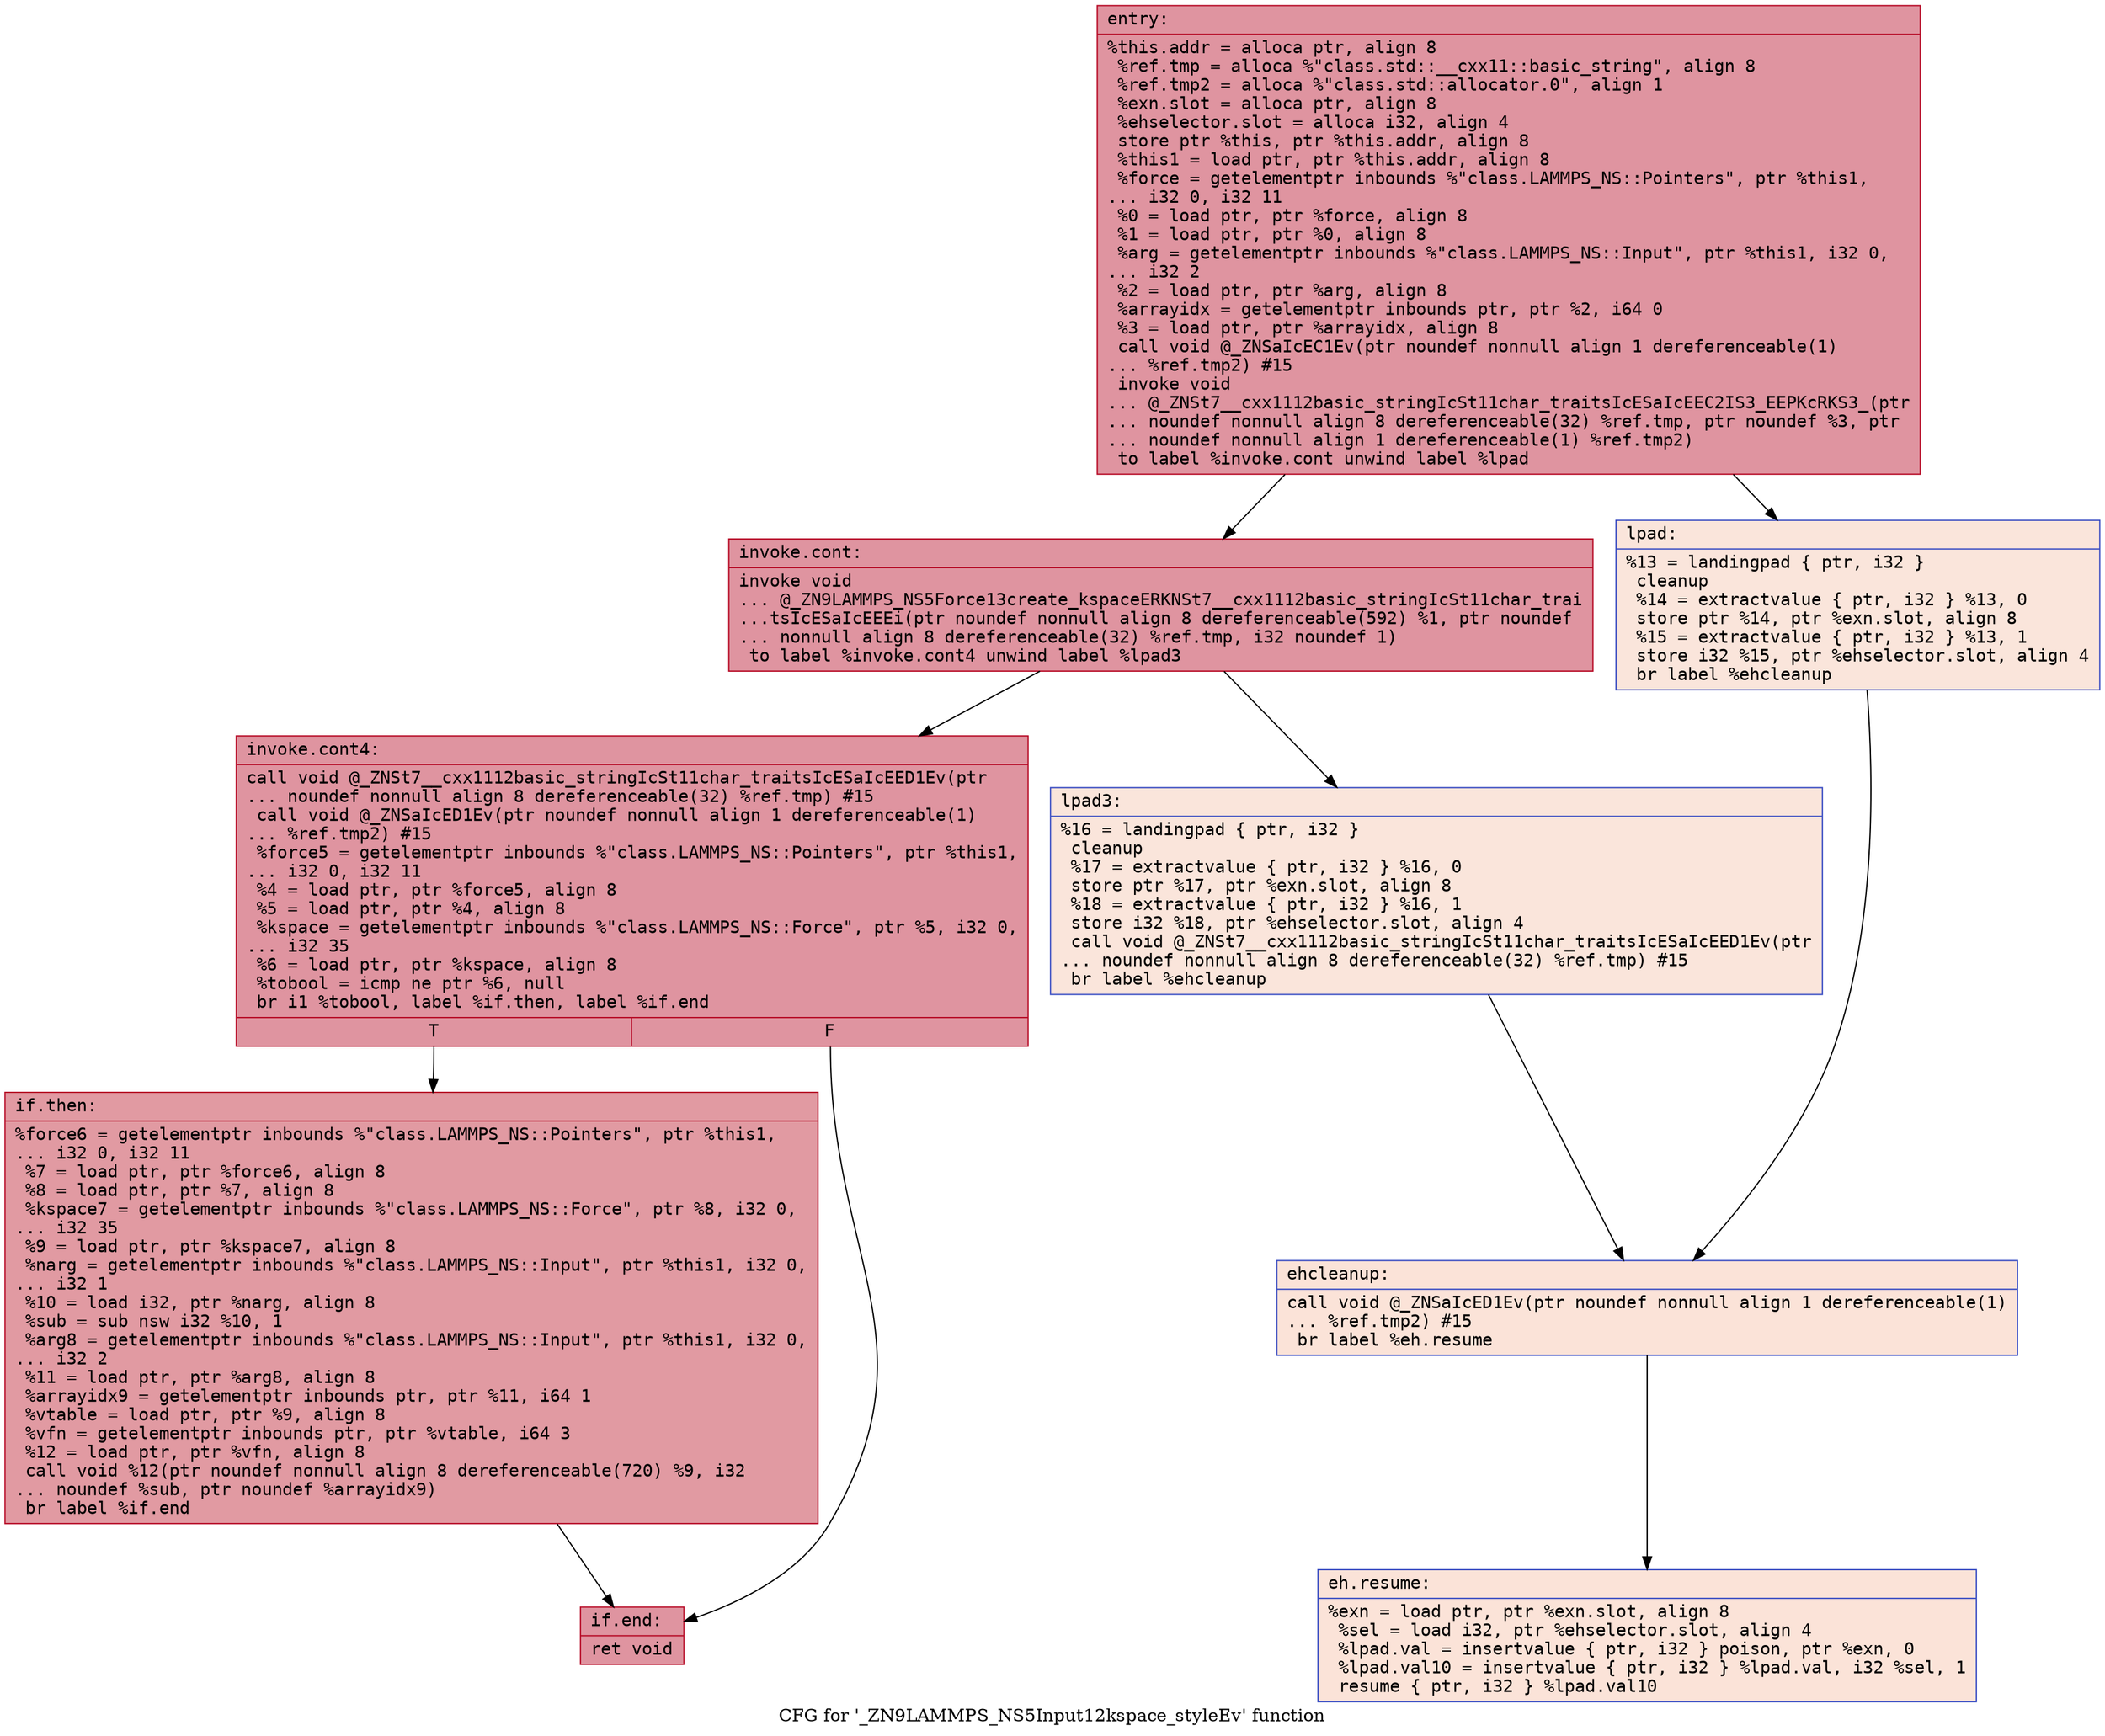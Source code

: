 digraph "CFG for '_ZN9LAMMPS_NS5Input12kspace_styleEv' function" {
	label="CFG for '_ZN9LAMMPS_NS5Input12kspace_styleEv' function";

	Node0x562873592670 [shape=record,color="#b70d28ff", style=filled, fillcolor="#b70d2870" fontname="Courier",label="{entry:\l|  %this.addr = alloca ptr, align 8\l  %ref.tmp = alloca %\"class.std::__cxx11::basic_string\", align 8\l  %ref.tmp2 = alloca %\"class.std::allocator.0\", align 1\l  %exn.slot = alloca ptr, align 8\l  %ehselector.slot = alloca i32, align 4\l  store ptr %this, ptr %this.addr, align 8\l  %this1 = load ptr, ptr %this.addr, align 8\l  %force = getelementptr inbounds %\"class.LAMMPS_NS::Pointers\", ptr %this1,\l... i32 0, i32 11\l  %0 = load ptr, ptr %force, align 8\l  %1 = load ptr, ptr %0, align 8\l  %arg = getelementptr inbounds %\"class.LAMMPS_NS::Input\", ptr %this1, i32 0,\l... i32 2\l  %2 = load ptr, ptr %arg, align 8\l  %arrayidx = getelementptr inbounds ptr, ptr %2, i64 0\l  %3 = load ptr, ptr %arrayidx, align 8\l  call void @_ZNSaIcEC1Ev(ptr noundef nonnull align 1 dereferenceable(1)\l... %ref.tmp2) #15\l  invoke void\l... @_ZNSt7__cxx1112basic_stringIcSt11char_traitsIcESaIcEEC2IS3_EEPKcRKS3_(ptr\l... noundef nonnull align 8 dereferenceable(32) %ref.tmp, ptr noundef %3, ptr\l... noundef nonnull align 1 dereferenceable(1) %ref.tmp2)\l          to label %invoke.cont unwind label %lpad\l}"];
	Node0x562873592670 -> Node0x562873593070[tooltip="entry -> invoke.cont\nProbability 100.00%" ];
	Node0x562873592670 -> Node0x5628735930f0[tooltip="entry -> lpad\nProbability 0.00%" ];
	Node0x562873593070 [shape=record,color="#b70d28ff", style=filled, fillcolor="#b70d2870" fontname="Courier",label="{invoke.cont:\l|  invoke void\l... @_ZN9LAMMPS_NS5Force13create_kspaceERKNSt7__cxx1112basic_stringIcSt11char_trai\l...tsIcESaIcEEEi(ptr noundef nonnull align 8 dereferenceable(592) %1, ptr noundef\l... nonnull align 8 dereferenceable(32) %ref.tmp, i32 noundef 1)\l          to label %invoke.cont4 unwind label %lpad3\l}"];
	Node0x562873593070 -> Node0x562873593020[tooltip="invoke.cont -> invoke.cont4\nProbability 100.00%" ];
	Node0x562873593070 -> Node0x562873593530[tooltip="invoke.cont -> lpad3\nProbability 0.00%" ];
	Node0x562873593020 [shape=record,color="#b70d28ff", style=filled, fillcolor="#b70d2870" fontname="Courier",label="{invoke.cont4:\l|  call void @_ZNSt7__cxx1112basic_stringIcSt11char_traitsIcESaIcEED1Ev(ptr\l... noundef nonnull align 8 dereferenceable(32) %ref.tmp) #15\l  call void @_ZNSaIcED1Ev(ptr noundef nonnull align 1 dereferenceable(1)\l... %ref.tmp2) #15\l  %force5 = getelementptr inbounds %\"class.LAMMPS_NS::Pointers\", ptr %this1,\l... i32 0, i32 11\l  %4 = load ptr, ptr %force5, align 8\l  %5 = load ptr, ptr %4, align 8\l  %kspace = getelementptr inbounds %\"class.LAMMPS_NS::Force\", ptr %5, i32 0,\l... i32 35\l  %6 = load ptr, ptr %kspace, align 8\l  %tobool = icmp ne ptr %6, null\l  br i1 %tobool, label %if.then, label %if.end\l|{<s0>T|<s1>F}}"];
	Node0x562873593020:s0 -> Node0x562873593e00[tooltip="invoke.cont4 -> if.then\nProbability 62.50%" ];
	Node0x562873593020:s1 -> Node0x562873593e70[tooltip="invoke.cont4 -> if.end\nProbability 37.50%" ];
	Node0x562873593e00 [shape=record,color="#b70d28ff", style=filled, fillcolor="#bb1b2c70" fontname="Courier",label="{if.then:\l|  %force6 = getelementptr inbounds %\"class.LAMMPS_NS::Pointers\", ptr %this1,\l... i32 0, i32 11\l  %7 = load ptr, ptr %force6, align 8\l  %8 = load ptr, ptr %7, align 8\l  %kspace7 = getelementptr inbounds %\"class.LAMMPS_NS::Force\", ptr %8, i32 0,\l... i32 35\l  %9 = load ptr, ptr %kspace7, align 8\l  %narg = getelementptr inbounds %\"class.LAMMPS_NS::Input\", ptr %this1, i32 0,\l... i32 1\l  %10 = load i32, ptr %narg, align 8\l  %sub = sub nsw i32 %10, 1\l  %arg8 = getelementptr inbounds %\"class.LAMMPS_NS::Input\", ptr %this1, i32 0,\l... i32 2\l  %11 = load ptr, ptr %arg8, align 8\l  %arrayidx9 = getelementptr inbounds ptr, ptr %11, i64 1\l  %vtable = load ptr, ptr %9, align 8\l  %vfn = getelementptr inbounds ptr, ptr %vtable, i64 3\l  %12 = load ptr, ptr %vfn, align 8\l  call void %12(ptr noundef nonnull align 8 dereferenceable(720) %9, i32\l... noundef %sub, ptr noundef %arrayidx9)\l  br label %if.end\l}"];
	Node0x562873593e00 -> Node0x562873593e70[tooltip="if.then -> if.end\nProbability 100.00%" ];
	Node0x5628735930f0 [shape=record,color="#3d50c3ff", style=filled, fillcolor="#f4c5ad70" fontname="Courier",label="{lpad:\l|  %13 = landingpad \{ ptr, i32 \}\l          cleanup\l  %14 = extractvalue \{ ptr, i32 \} %13, 0\l  store ptr %14, ptr %exn.slot, align 8\l  %15 = extractvalue \{ ptr, i32 \} %13, 1\l  store i32 %15, ptr %ehselector.slot, align 4\l  br label %ehcleanup\l}"];
	Node0x5628735930f0 -> Node0x562873594dc0[tooltip="lpad -> ehcleanup\nProbability 100.00%" ];
	Node0x562873593530 [shape=record,color="#3d50c3ff", style=filled, fillcolor="#f4c5ad70" fontname="Courier",label="{lpad3:\l|  %16 = landingpad \{ ptr, i32 \}\l          cleanup\l  %17 = extractvalue \{ ptr, i32 \} %16, 0\l  store ptr %17, ptr %exn.slot, align 8\l  %18 = extractvalue \{ ptr, i32 \} %16, 1\l  store i32 %18, ptr %ehselector.slot, align 4\l  call void @_ZNSt7__cxx1112basic_stringIcSt11char_traitsIcESaIcEED1Ev(ptr\l... noundef nonnull align 8 dereferenceable(32) %ref.tmp) #15\l  br label %ehcleanup\l}"];
	Node0x562873593530 -> Node0x562873594dc0[tooltip="lpad3 -> ehcleanup\nProbability 100.00%" ];
	Node0x562873594dc0 [shape=record,color="#3d50c3ff", style=filled, fillcolor="#f6bfa670" fontname="Courier",label="{ehcleanup:\l|  call void @_ZNSaIcED1Ev(ptr noundef nonnull align 1 dereferenceable(1)\l... %ref.tmp2) #15\l  br label %eh.resume\l}"];
	Node0x562873594dc0 -> Node0x5628735953c0[tooltip="ehcleanup -> eh.resume\nProbability 100.00%" ];
	Node0x562873593e70 [shape=record,color="#b70d28ff", style=filled, fillcolor="#b70d2870" fontname="Courier",label="{if.end:\l|  ret void\l}"];
	Node0x5628735953c0 [shape=record,color="#3d50c3ff", style=filled, fillcolor="#f6bfa670" fontname="Courier",label="{eh.resume:\l|  %exn = load ptr, ptr %exn.slot, align 8\l  %sel = load i32, ptr %ehselector.slot, align 4\l  %lpad.val = insertvalue \{ ptr, i32 \} poison, ptr %exn, 0\l  %lpad.val10 = insertvalue \{ ptr, i32 \} %lpad.val, i32 %sel, 1\l  resume \{ ptr, i32 \} %lpad.val10\l}"];
}
